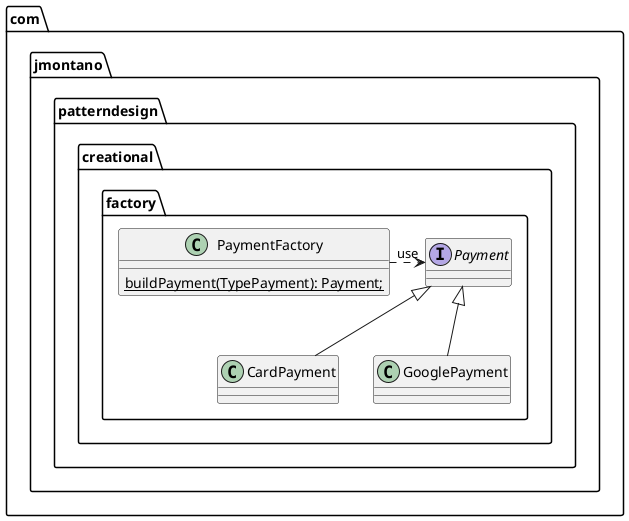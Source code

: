 @startuml

namespace com.jmontano.patterndesign.creational.factory{
  interface Payment{
  }
  class CardPayment{
  }
  class GooglePayment{
  }
  class PaymentFactory{
  {static} buildPayment(TypePayment): Payment;

  }

  CardPayment -up-|> Payment
  GooglePayment -up-|> Payment

  PaymentFactory .Right.> "use" Payment
}
@enduml